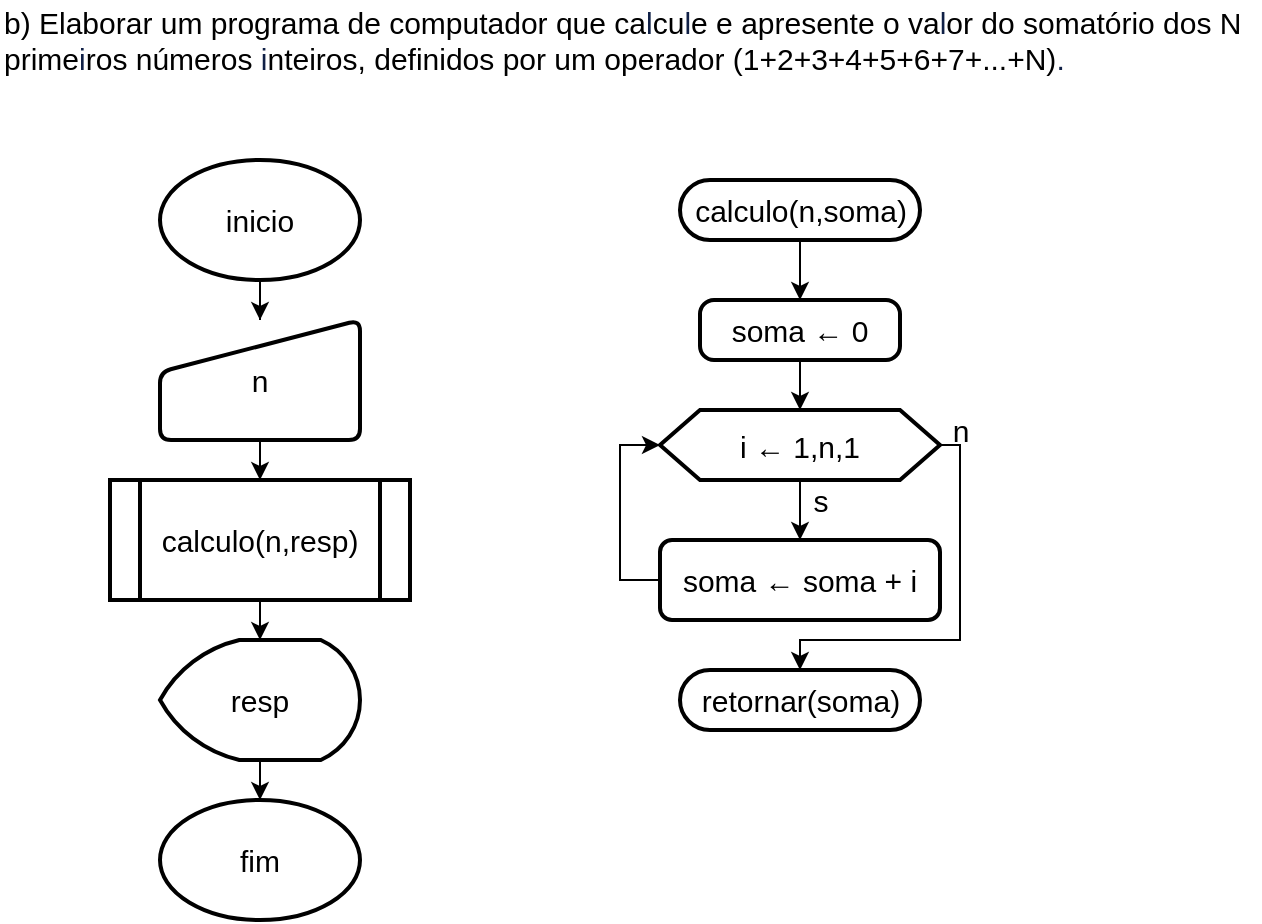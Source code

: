 <mxfile version="19.0.3" type="device"><diagram id="PcPYYhAlnJ6-B_uNdWj7" name="Página-1"><mxGraphModel dx="1422" dy="865" grid="1" gridSize="10" guides="1" tooltips="1" connect="1" arrows="1" fold="1" page="1" pageScale="1" pageWidth="827" pageHeight="1169" math="0" shadow="0"><root><mxCell id="0"/><mxCell id="1" parent="0"/><mxCell id="GOKUbRNOcrtRbBw0BdIP-1" value="&lt;span class=&quot;fontstyle0&quot; style=&quot;font-size: 15px;&quot;&gt;b) Elaborar um programa de computador que ca&lt;/span&gt;&lt;span style=&quot;color: rgb(16, 32, 70); font-size: 15px;&quot; class=&quot;fontstyle0&quot;&gt;l&lt;/span&gt;&lt;span class=&quot;fontstyle0&quot; style=&quot;font-size: 15px;&quot;&gt;cu&lt;/span&gt;&lt;span style=&quot;color: rgb(16, 32, 70); font-size: 15px;&quot; class=&quot;fontstyle0&quot;&gt;l&lt;/span&gt;&lt;span class=&quot;fontstyle0&quot; style=&quot;font-size: 15px;&quot;&gt;e e apresente o va&lt;/span&gt;&lt;span style=&quot;color: rgb(16, 32, 70); font-size: 15px;&quot; class=&quot;fontstyle0&quot;&gt;l&lt;/span&gt;&lt;span class=&quot;fontstyle0&quot; style=&quot;font-size: 15px;&quot;&gt;or do somatório dos N&lt;br style=&quot;font-size: 15px;&quot;&gt;prime&lt;/span&gt;&lt;span style=&quot;color: rgb(16, 32, 70); font-size: 15px;&quot; class=&quot;fontstyle0&quot;&gt;i&lt;/span&gt;&lt;span class=&quot;fontstyle0&quot; style=&quot;font-size: 15px;&quot;&gt;ros números &lt;/span&gt;&lt;span style=&quot;color: rgb(16, 32, 70); font-size: 15px;&quot; class=&quot;fontstyle0&quot;&gt;i&lt;/span&gt;&lt;span class=&quot;fontstyle0&quot; style=&quot;font-size: 15px;&quot;&gt;nteiros, definidos por um operador (1+2+3+4+5+6+7+...+N)&lt;/span&gt;&lt;span style=&quot;color: rgb(16, 32, 70); font-size: 15px;&quot; class=&quot;fontstyle0&quot;&gt;.&lt;/span&gt; &lt;br style=&quot;font-size: 15px;&quot;&gt;" style="text;html=1;align=left;verticalAlign=middle;resizable=0;points=[];autosize=1;strokeColor=none;fillColor=none;fontSize=15;" parent="1" vertex="1"><mxGeometry width="630" height="40" as="geometry"/></mxCell><mxCell id="GOKUbRNOcrtRbBw0BdIP-9" value="" style="edgeStyle=orthogonalEdgeStyle;rounded=0;orthogonalLoop=1;jettySize=auto;html=1;fontSize=15;" parent="1" source="GOKUbRNOcrtRbBw0BdIP-3" target="GOKUbRNOcrtRbBw0BdIP-8" edge="1"><mxGeometry relative="1" as="geometry"/></mxCell><mxCell id="GOKUbRNOcrtRbBw0BdIP-3" value="calculo(n,soma)" style="html=1;dashed=0;whitespace=wrap;shape=mxgraph.dfd.start;fontSize=15;strokeWidth=2;" parent="1" vertex="1"><mxGeometry x="340" y="90" width="120" height="30" as="geometry"/></mxCell><mxCell id="GOKUbRNOcrtRbBw0BdIP-7" value="" style="edgeStyle=orthogonalEdgeStyle;rounded=0;orthogonalLoop=1;jettySize=auto;html=1;fontSize=15;" parent="1" source="GOKUbRNOcrtRbBw0BdIP-4" target="GOKUbRNOcrtRbBw0BdIP-6" edge="1"><mxGeometry relative="1" as="geometry"/></mxCell><mxCell id="LiGbQH7edwkGmo4VZaHn-1" style="edgeStyle=orthogonalEdgeStyle;rounded=0;orthogonalLoop=1;jettySize=auto;html=1;exitX=1;exitY=0.5;exitDx=0;exitDy=0;entryX=0.5;entryY=0.5;entryDx=0;entryDy=-15;entryPerimeter=0;" edge="1" parent="1" source="GOKUbRNOcrtRbBw0BdIP-4" target="GOKUbRNOcrtRbBw0BdIP-17"><mxGeometry relative="1" as="geometry"><Array as="points"><mxPoint x="480" y="223"/><mxPoint x="480" y="320"/><mxPoint x="400" y="320"/></Array></mxGeometry></mxCell><mxCell id="GOKUbRNOcrtRbBw0BdIP-4" value="i ← 1,n,1" style="shape=hexagon;perimeter=hexagonPerimeter2;whiteSpace=wrap;html=1;fixedSize=1;fontSize=15;dashed=0;strokeWidth=2;" parent="1" vertex="1"><mxGeometry x="330" y="205" width="140" height="35" as="geometry"/></mxCell><mxCell id="GOKUbRNOcrtRbBw0BdIP-13" style="edgeStyle=orthogonalEdgeStyle;rounded=0;orthogonalLoop=1;jettySize=auto;html=1;exitX=0;exitY=0.5;exitDx=0;exitDy=0;entryX=0;entryY=0.5;entryDx=0;entryDy=0;fontSize=15;" parent="1" source="GOKUbRNOcrtRbBw0BdIP-6" target="GOKUbRNOcrtRbBw0BdIP-4" edge="1"><mxGeometry relative="1" as="geometry"/></mxCell><mxCell id="GOKUbRNOcrtRbBw0BdIP-6" value="soma ← soma + i" style="rounded=1;whiteSpace=wrap;html=1;fontSize=15;dashed=0;strokeWidth=2;" parent="1" vertex="1"><mxGeometry x="330" y="270" width="140" height="40" as="geometry"/></mxCell><mxCell id="GOKUbRNOcrtRbBw0BdIP-10" value="" style="edgeStyle=orthogonalEdgeStyle;rounded=0;orthogonalLoop=1;jettySize=auto;html=1;fontSize=15;" parent="1" source="GOKUbRNOcrtRbBw0BdIP-8" target="GOKUbRNOcrtRbBw0BdIP-4" edge="1"><mxGeometry relative="1" as="geometry"/></mxCell><mxCell id="GOKUbRNOcrtRbBw0BdIP-8" value="soma ← 0" style="rounded=1;whiteSpace=wrap;html=1;absoluteArcSize=1;arcSize=14;strokeWidth=2;fontSize=15;" parent="1" vertex="1"><mxGeometry x="350" y="150" width="100" height="30" as="geometry"/></mxCell><mxCell id="GOKUbRNOcrtRbBw0BdIP-12" value="s" style="text;html=1;align=center;verticalAlign=middle;resizable=0;points=[];autosize=1;strokeColor=none;fillColor=none;fontSize=15;" parent="1" vertex="1"><mxGeometry x="400" y="240" width="20" height="20" as="geometry"/></mxCell><mxCell id="LiGbQH7edwkGmo4VZaHn-4" value="" style="edgeStyle=orthogonalEdgeStyle;rounded=0;orthogonalLoop=1;jettySize=auto;html=1;" edge="1" parent="1" source="GOKUbRNOcrtRbBw0BdIP-14" target="GOKUbRNOcrtRbBw0BdIP-20"><mxGeometry relative="1" as="geometry"/></mxCell><mxCell id="GOKUbRNOcrtRbBw0BdIP-14" value="resp" style="strokeWidth=2;html=1;shape=mxgraph.flowchart.display;whiteSpace=wrap;fontSize=15;" parent="1" vertex="1"><mxGeometry x="80" y="320" width="100" height="60" as="geometry"/></mxCell><mxCell id="GOKUbRNOcrtRbBw0BdIP-16" value="n" style="text;html=1;align=center;verticalAlign=middle;resizable=0;points=[];autosize=1;strokeColor=none;fillColor=none;fontSize=15;" parent="1" vertex="1"><mxGeometry x="470" y="205" width="20" height="20" as="geometry"/></mxCell><mxCell id="GOKUbRNOcrtRbBw0BdIP-17" value="retornar(soma)" style="html=1;dashed=0;whitespace=wrap;shape=mxgraph.dfd.start;fontSize=15;strokeWidth=2;" parent="1" vertex="1"><mxGeometry x="340" y="335" width="120" height="30" as="geometry"/></mxCell><mxCell id="GOKUbRNOcrtRbBw0BdIP-22" value="" style="edgeStyle=orthogonalEdgeStyle;rounded=0;orthogonalLoop=1;jettySize=auto;html=1;fontSize=15;" parent="1" source="GOKUbRNOcrtRbBw0BdIP-19" target="GOKUbRNOcrtRbBw0BdIP-21" edge="1"><mxGeometry relative="1" as="geometry"/></mxCell><mxCell id="GOKUbRNOcrtRbBw0BdIP-19" value="inicio" style="strokeWidth=2;html=1;shape=mxgraph.flowchart.start_1;whiteSpace=wrap;fontSize=15;" parent="1" vertex="1"><mxGeometry x="80" y="80" width="100" height="60" as="geometry"/></mxCell><mxCell id="GOKUbRNOcrtRbBw0BdIP-20" value="fim" style="strokeWidth=2;html=1;shape=mxgraph.flowchart.start_1;whiteSpace=wrap;fontSize=15;" parent="1" vertex="1"><mxGeometry x="80" y="400" width="100" height="60" as="geometry"/></mxCell><mxCell id="GOKUbRNOcrtRbBw0BdIP-24" value="" style="edgeStyle=orthogonalEdgeStyle;rounded=0;orthogonalLoop=1;jettySize=auto;html=1;fontSize=15;" parent="1" source="GOKUbRNOcrtRbBw0BdIP-21" target="GOKUbRNOcrtRbBw0BdIP-23" edge="1"><mxGeometry relative="1" as="geometry"/></mxCell><mxCell id="GOKUbRNOcrtRbBw0BdIP-21" value="n" style="html=1;strokeWidth=2;shape=manualInput;whiteSpace=wrap;rounded=1;size=26;arcSize=11;fontSize=15;" parent="1" vertex="1"><mxGeometry x="80" y="160" width="100" height="60" as="geometry"/></mxCell><mxCell id="LiGbQH7edwkGmo4VZaHn-3" style="edgeStyle=orthogonalEdgeStyle;rounded=0;orthogonalLoop=1;jettySize=auto;html=1;exitX=0.5;exitY=1;exitDx=0;exitDy=0;" edge="1" parent="1" source="GOKUbRNOcrtRbBw0BdIP-23" target="GOKUbRNOcrtRbBw0BdIP-14"><mxGeometry relative="1" as="geometry"/></mxCell><mxCell id="GOKUbRNOcrtRbBw0BdIP-23" value="calculo(n,resp)" style="shape=process;whiteSpace=wrap;html=1;backgroundOutline=1;fontSize=15;strokeWidth=2;rounded=1;arcSize=0;" parent="1" vertex="1"><mxGeometry x="55" y="240" width="150" height="60" as="geometry"/></mxCell></root></mxGraphModel></diagram></mxfile>